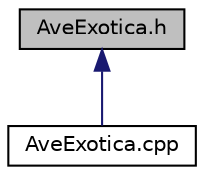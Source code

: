 digraph "AveExotica.h"
{
  edge [fontname="Helvetica",fontsize="10",labelfontname="Helvetica",labelfontsize="10"];
  node [fontname="Helvetica",fontsize="10",shape=record];
  Node12 [label="AveExotica.h",height=0.2,width=0.4,color="black", fillcolor="grey75", style="filled", fontcolor="black"];
  Node12 -> Node13 [dir="back",color="midnightblue",fontsize="10",style="solid",fontname="Helvetica"];
  Node13 [label="AveExotica.cpp",height=0.2,width=0.4,color="black", fillcolor="white", style="filled",URL="$_ave_exotica_8cpp.html"];
}
